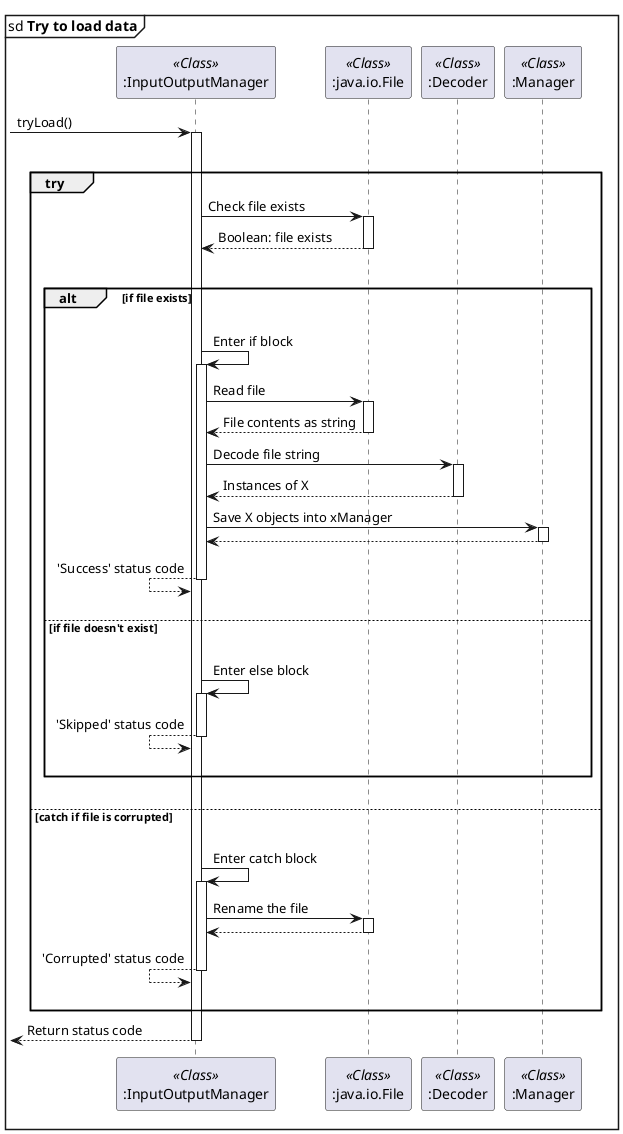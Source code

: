 @startuml
mainframe sd <b>Try to load data</b>

participant ":InputOutputManager" as IO << Class >>
participant ":java.io.File" as File << Class >>
participant ":Decoder" as Dec << Class >>
participant ":Manager" as Man << Class >>

-> IO ++ : tryLoad()
|||
group try
    IO -> File ++ : Check file exists
    IO <-- File -- : Boolean: file exists
    |||
    alt if file exists
        |||
        IO -> IO ++ : Enter if block
            IO -> File ++ : Read file
            IO <-- File -- : File contents as string
            IO -> Dec ++ : Decode file string
            IO <-- Dec -- : Instances of X
            IO -> Man ++ : Save X objects into xManager
            IO <-- Man --
        IO <-- IO -- : 'Success' status code
        |||
    else if file doesn't exist
        |||
        IO -> IO ++ : Enter else block
        IO <-- IO -- : 'Skipped' status code
        |||
    end alt
    |||
else catch if file is corrupted
    |||
    IO -> IO ++ : Enter catch block
        IO -> File ++ : Rename the file
        IO <-- File --
    IO <-- IO -- : 'Corrupted' status code
    |||
end group
<-- IO -- : Return status code
@enduml